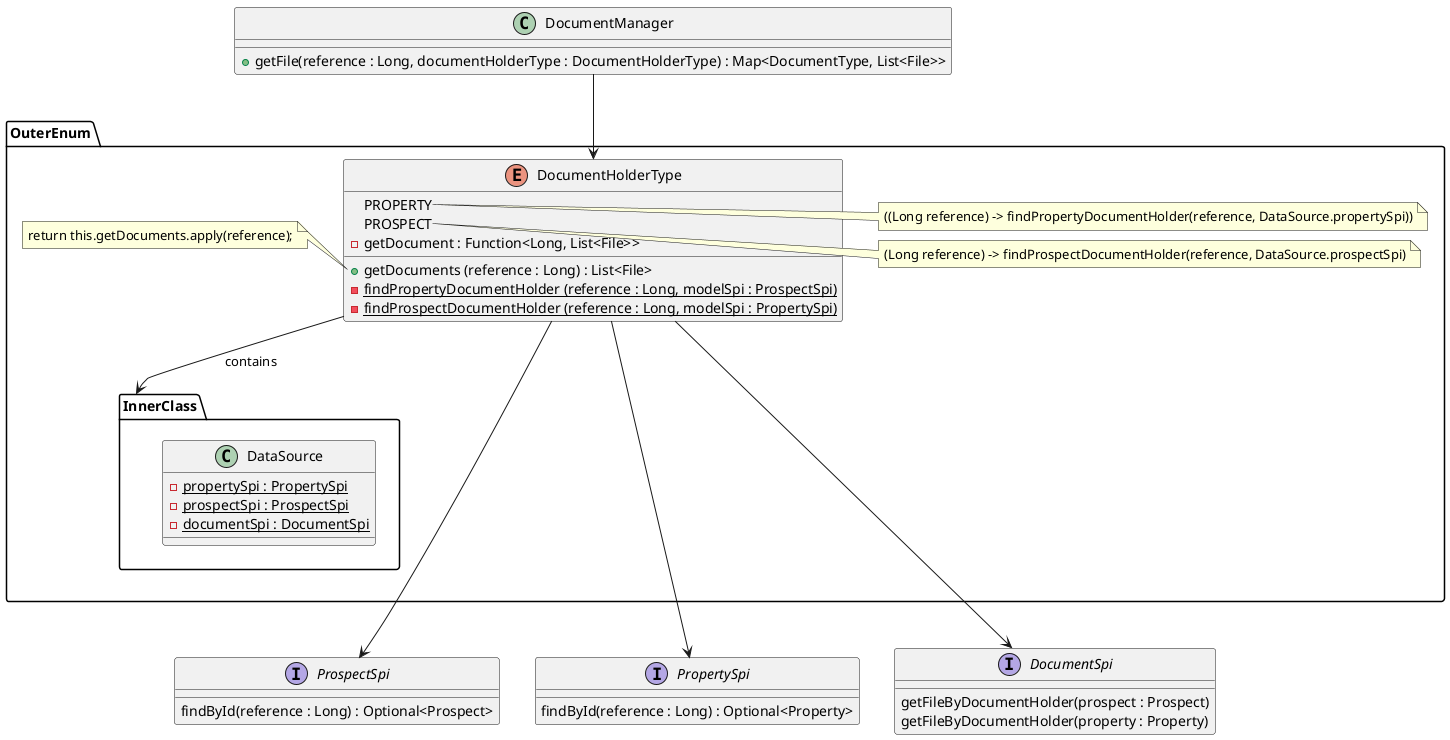 @startuml
'https://plantuml.com/class-diagram

package OuterEnum {
enum DocumentHolderType {
    PROPERTY
    PROSPECT
    - getDocument : Function<Long, List<File>>
    + getDocuments (reference : Long) : List<File>
    {static} - findPropertyDocumentHolder (reference : Long, modelSpi : ProspectSpi)
    {static} - findProspectDocumentHolder (reference : Long, modelSpi : PropertySpi)

}

note right of DocumentHolderType::PROPERTY
     ((Long reference) -> findPropertyDocumentHolder(reference, DataSource.propertySpi))
end note

note right of DocumentHolderType::PROSPECT
     (Long reference) -> findProspectDocumentHolder(reference, DataSource.prospectSpi)
end note

note left of DocumentHolderType::getDocuments
     return this.getDocuments.apply(reference);
end note

    package InnerClass {
        class DataSource {
            {static} - propertySpi : PropertySpi
            {static} - prospectSpi : ProspectSpi
            {static} - documentSpi : DocumentSpi
        }
  }

  OuterEnum.DocumentHolderType --> OuterEnum.InnerClass : contains
}

class DocumentManager {
    + getFile(reference : Long, documentHolderType : DocumentHolderType) : Map<DocumentType, List<File>>
}

DocumentManager --> OuterEnum.DocumentHolderType

interface ProspectSpi {
 findById(reference : Long) : Optional<Prospect>
}

interface PropertySpi {
 findById(reference : Long) : Optional<Property>
}

interface DocumentSpi {
getFileByDocumentHolder(prospect : Prospect)
getFileByDocumentHolder(property : Property)
}

DocumentHolderType ---> ProspectSpi
DocumentHolderType ---> PropertySpi
DocumentHolderType ---> DocumentSpi


@enduml